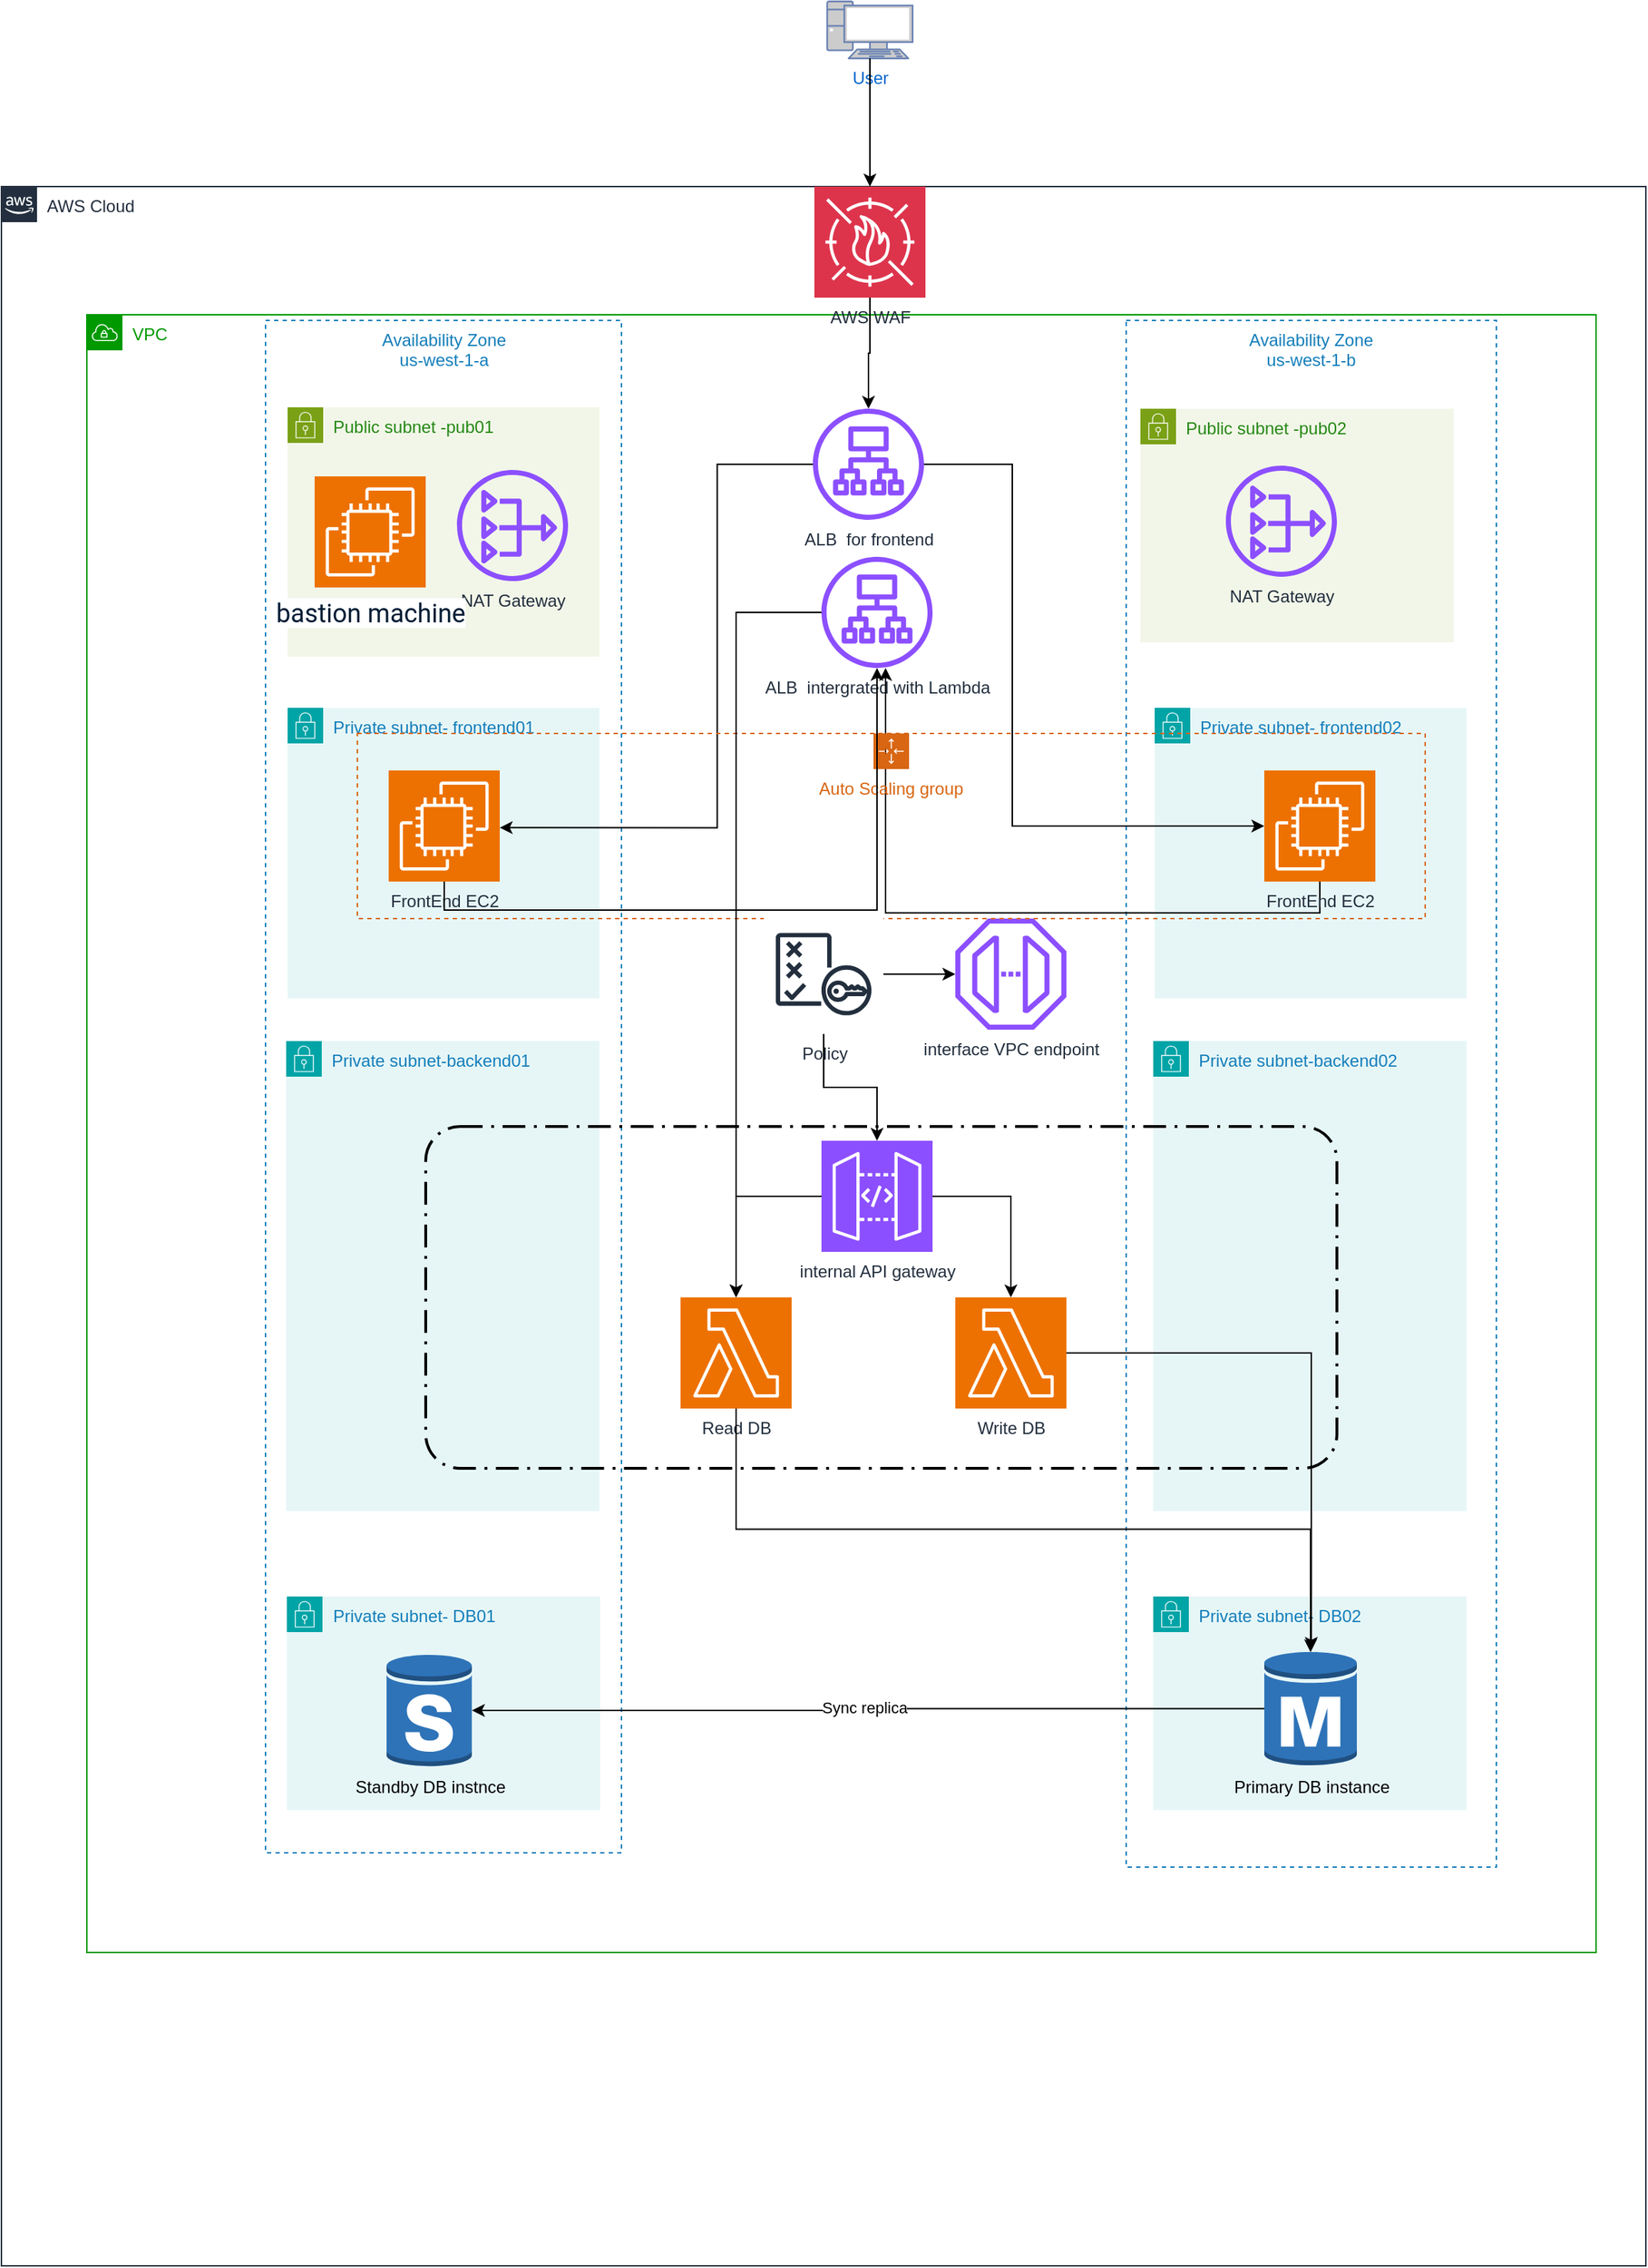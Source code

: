 <mxfile version="26.0.4">
  <diagram id="Ht1M8jgEwFfnCIfOTk4-" name="Page-1">
    <mxGraphModel dx="2603" dy="785" grid="1" gridSize="10" guides="1" tooltips="1" connect="1" arrows="1" fold="1" page="1" pageScale="1" pageWidth="1169" pageHeight="827" math="0" shadow="0">
      <root>
        <mxCell id="0" />
        <mxCell id="1" parent="0" />
        <mxCell id="UEzPUAAOIrF-is8g5C7q-74" value="AWS Cloud" style="points=[[0,0],[0.25,0],[0.5,0],[0.75,0],[1,0],[1,0.25],[1,0.5],[1,0.75],[1,1],[0.75,1],[0.5,1],[0.25,1],[0,1],[0,0.75],[0,0.5],[0,0.25]];outlineConnect=0;gradientColor=none;html=1;whiteSpace=wrap;fontSize=12;fontStyle=0;shape=mxgraph.aws4.group;grIcon=mxgraph.aws4.group_aws_cloud_alt;strokeColor=#232F3E;fillColor=none;verticalAlign=top;align=left;spacingLeft=30;fontColor=#232F3E;dashed=0;labelBackgroundColor=#ffffff;container=1;pointerEvents=0;collapsible=0;recursiveResize=0;" parent="1" vertex="1">
          <mxGeometry x="-450" y="150" width="1155" height="1460" as="geometry" />
        </mxCell>
        <mxCell id="_MgAOBy6feDtOFkJu5NF-143" value="VPC" style="sketch=0;outlineConnect=0;gradientColor=none;html=1;whiteSpace=wrap;fontSize=12;fontStyle=0;shape=mxgraph.aws4.group;grIcon=mxgraph.aws4.group_vpc;strokeColor=#009900;fillColor=none;verticalAlign=top;align=left;spacingLeft=30;fontColor=#009900;dashed=0;" vertex="1" parent="UEzPUAAOIrF-is8g5C7q-74">
          <mxGeometry x="60" y="90" width="1060" height="1150" as="geometry" />
        </mxCell>
        <mxCell id="_MgAOBy6feDtOFkJu5NF-125" value="Availability Zone&lt;br&gt;us-west-1-a" style="fillColor=none;strokeColor=#147EBA;dashed=1;verticalAlign=top;fontStyle=0;fontColor=#147EBA;whiteSpace=wrap;html=1;" vertex="1" parent="UEzPUAAOIrF-is8g5C7q-74">
          <mxGeometry x="185.5" y="94" width="250" height="1076" as="geometry" />
        </mxCell>
        <mxCell id="_MgAOBy6feDtOFkJu5NF-47" value="Private subnet-backend02&lt;div&gt;&lt;br&gt;&lt;/div&gt;" style="points=[[0,0],[0.25,0],[0.5,0],[0.75,0],[1,0],[1,0.25],[1,0.5],[1,0.75],[1,1],[0.75,1],[0.5,1],[0.25,1],[0,1],[0,0.75],[0,0.5],[0,0.25]];outlineConnect=0;gradientColor=none;html=1;whiteSpace=wrap;fontSize=12;fontStyle=0;container=1;pointerEvents=0;collapsible=0;recursiveResize=0;shape=mxgraph.aws4.group;grIcon=mxgraph.aws4.group_security_group;grStroke=0;strokeColor=#00A4A6;fillColor=#E6F6F7;verticalAlign=top;align=left;spacingLeft=30;fontColor=#147EBA;dashed=0;" vertex="1" parent="UEzPUAAOIrF-is8g5C7q-74">
          <mxGeometry x="809" y="600" width="220" height="330" as="geometry" />
        </mxCell>
        <mxCell id="_MgAOBy6feDtOFkJu5NF-23" value="Private subnet-backend01" style="points=[[0,0],[0.25,0],[0.5,0],[0.75,0],[1,0],[1,0.25],[1,0.5],[1,0.75],[1,1],[0.75,1],[0.5,1],[0.25,1],[0,1],[0,0.75],[0,0.5],[0,0.25]];outlineConnect=0;gradientColor=none;html=1;whiteSpace=wrap;fontSize=12;fontStyle=0;container=1;pointerEvents=0;collapsible=0;recursiveResize=0;shape=mxgraph.aws4.group;grIcon=mxgraph.aws4.group_security_group;grStroke=0;strokeColor=#00A4A6;fillColor=#E6F6F7;verticalAlign=top;align=left;spacingLeft=30;fontColor=#147EBA;dashed=0;" vertex="1" parent="UEzPUAAOIrF-is8g5C7q-74">
          <mxGeometry x="200" y="600" width="220" height="330" as="geometry" />
        </mxCell>
        <mxCell id="_MgAOBy6feDtOFkJu5NF-82" value="" style="rounded=1;arcSize=10;dashed=1;fillColor=none;gradientColor=none;dashPattern=8 3 1 3;strokeWidth=2;" vertex="1" parent="UEzPUAAOIrF-is8g5C7q-74">
          <mxGeometry x="298" y="660" width="640" height="240" as="geometry" />
        </mxCell>
        <mxCell id="_MgAOBy6feDtOFkJu5NF-40" value="Availability Zone &lt;br&gt;us-west-1-b" style="fillColor=none;strokeColor=#147EBA;dashed=1;verticalAlign=top;fontStyle=0;fontColor=#147EBA;whiteSpace=wrap;html=1;" vertex="1" parent="UEzPUAAOIrF-is8g5C7q-74">
          <mxGeometry x="790" y="94" width="260" height="1086" as="geometry" />
        </mxCell>
        <mxCell id="_MgAOBy6feDtOFkJu5NF-139" style="edgeStyle=orthogonalEdgeStyle;rounded=0;orthogonalLoop=1;jettySize=auto;html=1;exitX=0.5;exitY=1;exitDx=0;exitDy=0;exitPerimeter=0;" edge="1" parent="UEzPUAAOIrF-is8g5C7q-74" source="_MgAOBy6feDtOFkJu5NF-3" target="_MgAOBy6feDtOFkJu5NF-28">
          <mxGeometry relative="1" as="geometry" />
        </mxCell>
        <mxCell id="_MgAOBy6feDtOFkJu5NF-18" value="Public subnet -pub01&lt;div&gt;&lt;br&gt;&lt;/div&gt;" style="points=[[0,0],[0.25,0],[0.5,0],[0.75,0],[1,0],[1,0.25],[1,0.5],[1,0.75],[1,1],[0.75,1],[0.5,1],[0.25,1],[0,1],[0,0.75],[0,0.5],[0,0.25]];outlineConnect=0;gradientColor=none;html=1;whiteSpace=wrap;fontSize=12;fontStyle=0;container=1;pointerEvents=0;collapsible=0;recursiveResize=0;shape=mxgraph.aws4.group;grIcon=mxgraph.aws4.group_security_group;grStroke=0;strokeColor=#7AA116;fillColor=#F2F6E8;verticalAlign=top;align=left;spacingLeft=30;fontColor=#248814;dashed=0;" vertex="1" parent="UEzPUAAOIrF-is8g5C7q-74">
          <mxGeometry x="201" y="155" width="219" height="175" as="geometry" />
        </mxCell>
        <mxCell id="_MgAOBy6feDtOFkJu5NF-19" value="Public subnet -pub02&lt;div&gt;&lt;br&gt;&lt;/div&gt;" style="points=[[0,0],[0.25,0],[0.5,0],[0.75,0],[1,0],[1,0.25],[1,0.5],[1,0.75],[1,1],[0.75,1],[0.5,1],[0.25,1],[0,1],[0,0.75],[0,0.5],[0,0.25]];outlineConnect=0;gradientColor=none;html=1;whiteSpace=wrap;fontSize=12;fontStyle=0;container=1;pointerEvents=0;collapsible=0;recursiveResize=0;shape=mxgraph.aws4.group;grIcon=mxgraph.aws4.group_security_group;grStroke=0;strokeColor=#7AA116;fillColor=#F2F6E8;verticalAlign=top;align=left;spacingLeft=30;fontColor=#248814;dashed=0;" vertex="1" parent="UEzPUAAOIrF-is8g5C7q-74">
          <mxGeometry x="800" y="156" width="220" height="164" as="geometry" />
        </mxCell>
        <mxCell id="_MgAOBy6feDtOFkJu5NF-20" value="NAT Gateway&lt;div&gt;&lt;br&gt;&lt;/div&gt;" style="sketch=0;outlineConnect=0;fontColor=#232F3E;gradientColor=none;fillColor=#8C4FFF;strokeColor=none;dashed=0;verticalLabelPosition=bottom;verticalAlign=top;align=center;html=1;fontSize=12;fontStyle=0;aspect=fixed;pointerEvents=1;shape=mxgraph.aws4.nat_gateway;" vertex="1" parent="_MgAOBy6feDtOFkJu5NF-19">
          <mxGeometry x="60" y="40" width="78" height="78" as="geometry" />
        </mxCell>
        <mxCell id="_MgAOBy6feDtOFkJu5NF-21" value="Private subnet- frontend01" style="points=[[0,0],[0.25,0],[0.5,0],[0.75,0],[1,0],[1,0.25],[1,0.5],[1,0.75],[1,1],[0.75,1],[0.5,1],[0.25,1],[0,1],[0,0.75],[0,0.5],[0,0.25]];outlineConnect=0;gradientColor=none;html=1;whiteSpace=wrap;fontSize=12;fontStyle=0;container=1;pointerEvents=0;collapsible=0;recursiveResize=0;shape=mxgraph.aws4.group;grIcon=mxgraph.aws4.group_security_group;grStroke=0;strokeColor=#00A4A6;fillColor=#E6F6F7;verticalAlign=top;align=left;spacingLeft=30;fontColor=#147EBA;dashed=0;" vertex="1" parent="UEzPUAAOIrF-is8g5C7q-74">
          <mxGeometry x="201" y="366" width="219" height="204" as="geometry" />
        </mxCell>
        <mxCell id="_MgAOBy6feDtOFkJu5NF-26" value="FrontEnd EC2" style="sketch=0;points=[[0,0,0],[0.25,0,0],[0.5,0,0],[0.75,0,0],[1,0,0],[0,1,0],[0.25,1,0],[0.5,1,0],[0.75,1,0],[1,1,0],[0,0.25,0],[0,0.5,0],[0,0.75,0],[1,0.25,0],[1,0.5,0],[1,0.75,0]];outlineConnect=0;fontColor=#232F3E;fillColor=#ED7100;strokeColor=#ffffff;dashed=0;verticalLabelPosition=bottom;verticalAlign=top;align=center;html=1;fontSize=12;fontStyle=0;aspect=fixed;shape=mxgraph.aws4.resourceIcon;resIcon=mxgraph.aws4.ec2;" vertex="1" parent="_MgAOBy6feDtOFkJu5NF-21">
          <mxGeometry x="71" y="44" width="78" height="78" as="geometry" />
        </mxCell>
        <mxCell id="_MgAOBy6feDtOFkJu5NF-24" value="Private subnet- DB01" style="points=[[0,0],[0.25,0],[0.5,0],[0.75,0],[1,0],[1,0.25],[1,0.5],[1,0.75],[1,1],[0.75,1],[0.5,1],[0.25,1],[0,1],[0,0.75],[0,0.5],[0,0.25]];outlineConnect=0;gradientColor=none;html=1;whiteSpace=wrap;fontSize=12;fontStyle=0;container=1;pointerEvents=0;collapsible=0;recursiveResize=0;shape=mxgraph.aws4.group;grIcon=mxgraph.aws4.group_security_group;grStroke=0;strokeColor=#00A4A6;fillColor=#E6F6F7;verticalAlign=top;align=left;spacingLeft=30;fontColor=#147EBA;dashed=0;" vertex="1" parent="UEzPUAAOIrF-is8g5C7q-74">
          <mxGeometry x="200.5" y="990" width="220" height="150" as="geometry" />
        </mxCell>
        <mxCell id="_MgAOBy6feDtOFkJu5NF-70" value="Standby DB instnce" style="outlineConnect=0;dashed=0;verticalLabelPosition=bottom;verticalAlign=top;align=center;html=1;shape=mxgraph.aws3.rds_db_instance_standby_multi_az;fillColor=#2E73B8;gradientColor=none;" vertex="1" parent="_MgAOBy6feDtOFkJu5NF-24">
          <mxGeometry x="70" y="40" width="60" height="80" as="geometry" />
        </mxCell>
        <mxCell id="_MgAOBy6feDtOFkJu5NF-25" value="Private subnet- frontend02" style="points=[[0,0],[0.25,0],[0.5,0],[0.75,0],[1,0],[1,0.25],[1,0.5],[1,0.75],[1,1],[0.75,1],[0.5,1],[0.25,1],[0,1],[0,0.75],[0,0.5],[0,0.25]];outlineConnect=0;gradientColor=none;html=1;whiteSpace=wrap;fontSize=12;fontStyle=0;container=1;pointerEvents=0;collapsible=0;recursiveResize=0;shape=mxgraph.aws4.group;grIcon=mxgraph.aws4.group_security_group;grStroke=0;strokeColor=#00A4A6;fillColor=#E6F6F7;verticalAlign=top;align=left;spacingLeft=30;fontColor=#147EBA;dashed=0;" vertex="1" parent="UEzPUAAOIrF-is8g5C7q-74">
          <mxGeometry x="810" y="366" width="219" height="204" as="geometry" />
        </mxCell>
        <mxCell id="_MgAOBy6feDtOFkJu5NF-28" value="ALB&amp;nbsp; for frontend" style="sketch=0;outlineConnect=0;fontColor=#232F3E;gradientColor=none;fillColor=#8C4FFF;strokeColor=none;dashed=0;verticalLabelPosition=bottom;verticalAlign=top;align=center;html=1;fontSize=12;fontStyle=0;aspect=fixed;pointerEvents=1;shape=mxgraph.aws4.application_load_balancer;" vertex="1" parent="UEzPUAAOIrF-is8g5C7q-74">
          <mxGeometry x="570" y="156" width="78" height="78" as="geometry" />
        </mxCell>
        <mxCell id="_MgAOBy6feDtOFkJu5NF-33" value="interface VPC endpoint" style="sketch=0;outlineConnect=0;fontColor=#232F3E;gradientColor=none;fillColor=#8C4FFF;strokeColor=none;dashed=0;verticalLabelPosition=bottom;verticalAlign=top;align=center;html=1;fontSize=12;fontStyle=0;aspect=fixed;pointerEvents=1;shape=mxgraph.aws4.endpoint;" vertex="1" parent="UEzPUAAOIrF-is8g5C7q-74">
          <mxGeometry x="670" y="514" width="78" height="78" as="geometry" />
        </mxCell>
        <mxCell id="_MgAOBy6feDtOFkJu5NF-17" value="NAT Gateway&lt;div&gt;&lt;br&gt;&lt;/div&gt;" style="sketch=0;outlineConnect=0;fontColor=#232F3E;gradientColor=none;fillColor=#8C4FFF;strokeColor=none;dashed=0;verticalLabelPosition=bottom;verticalAlign=top;align=center;html=1;fontSize=12;fontStyle=0;aspect=fixed;pointerEvents=1;shape=mxgraph.aws4.nat_gateway;" vertex="1" parent="UEzPUAAOIrF-is8g5C7q-74">
          <mxGeometry x="320" y="199" width="78" height="78" as="geometry" />
        </mxCell>
        <mxCell id="_MgAOBy6feDtOFkJu5NF-41" value="&lt;span style=&quot;color: rgb(0, 29, 53); font-family: &amp;quot;Google Sans&amp;quot;, Roboto, Arial, sans-serif; font-size: 18px; text-align: start; text-wrap-mode: wrap; background-color: rgb(255, 255, 255);&quot;&gt;bastion machine&lt;/span&gt;" style="sketch=0;points=[[0,0,0],[0.25,0,0],[0.5,0,0],[0.75,0,0],[1,0,0],[0,1,0],[0.25,1,0],[0.5,1,0],[0.75,1,0],[1,1,0],[0,0.25,0],[0,0.5,0],[0,0.75,0],[1,0.25,0],[1,0.5,0],[1,0.75,0]];outlineConnect=0;fontColor=#232F3E;fillColor=#ED7100;strokeColor=#ffffff;dashed=0;verticalLabelPosition=bottom;verticalAlign=top;align=center;html=1;fontSize=12;fontStyle=0;aspect=fixed;shape=mxgraph.aws4.resourceIcon;resIcon=mxgraph.aws4.ec2;" vertex="1" parent="UEzPUAAOIrF-is8g5C7q-74">
          <mxGeometry x="220" y="203.5" width="78" height="78" as="geometry" />
        </mxCell>
        <mxCell id="_MgAOBy6feDtOFkJu5NF-73" value="Private subnet- DB02&lt;div&gt;&lt;br&gt;&lt;/div&gt;" style="points=[[0,0],[0.25,0],[0.5,0],[0.75,0],[1,0],[1,0.25],[1,0.5],[1,0.75],[1,1],[0.75,1],[0.5,1],[0.25,1],[0,1],[0,0.75],[0,0.5],[0,0.25]];outlineConnect=0;gradientColor=none;html=1;whiteSpace=wrap;fontSize=12;fontStyle=0;container=1;pointerEvents=0;collapsible=0;recursiveResize=0;shape=mxgraph.aws4.group;grIcon=mxgraph.aws4.group_security_group;grStroke=0;strokeColor=#00A4A6;fillColor=#E6F6F7;verticalAlign=top;align=left;spacingLeft=30;fontColor=#147EBA;dashed=0;" vertex="1" parent="UEzPUAAOIrF-is8g5C7q-74">
          <mxGeometry x="809" y="990" width="220" height="150" as="geometry" />
        </mxCell>
        <mxCell id="_MgAOBy6feDtOFkJu5NF-75" value="Primary DB instance" style="outlineConnect=0;dashed=0;verticalLabelPosition=bottom;verticalAlign=top;align=center;html=1;shape=mxgraph.aws3.rds_db_instance;fillColor=#2E73B8;gradientColor=none;" vertex="1" parent="UEzPUAAOIrF-is8g5C7q-74">
          <mxGeometry x="887" y="1027.5" width="65" height="82.5" as="geometry" />
        </mxCell>
        <mxCell id="_MgAOBy6feDtOFkJu5NF-77" style="edgeStyle=orthogonalEdgeStyle;rounded=0;orthogonalLoop=1;jettySize=auto;html=1;entryX=1;entryY=0.5;entryDx=0;entryDy=0;entryPerimeter=0;" edge="1" parent="UEzPUAAOIrF-is8g5C7q-74" source="_MgAOBy6feDtOFkJu5NF-75" target="_MgAOBy6feDtOFkJu5NF-70">
          <mxGeometry relative="1" as="geometry">
            <mxPoint x="340" y="1069" as="targetPoint" />
          </mxGeometry>
        </mxCell>
        <mxCell id="_MgAOBy6feDtOFkJu5NF-78" value="Sync replica" style="edgeLabel;html=1;align=center;verticalAlign=middle;resizable=0;points=[];" vertex="1" connectable="0" parent="_MgAOBy6feDtOFkJu5NF-77">
          <mxGeometry x="0.014" y="-2" relative="1" as="geometry">
            <mxPoint as="offset" />
          </mxGeometry>
        </mxCell>
        <mxCell id="_MgAOBy6feDtOFkJu5NF-48" value="internal API gateway" style="sketch=0;points=[[0,0,0],[0.25,0,0],[0.5,0,0],[0.75,0,0],[1,0,0],[0,1,0],[0.25,1,0],[0.5,1,0],[0.75,1,0],[1,1,0],[0,0.25,0],[0,0.5,0],[0,0.75,0],[1,0.25,0],[1,0.5,0],[1,0.75,0]];outlineConnect=0;fontColor=#232F3E;fillColor=#8C4FFF;strokeColor=#ffffff;dashed=0;verticalLabelPosition=bottom;verticalAlign=top;align=center;html=1;fontSize=12;fontStyle=0;aspect=fixed;shape=mxgraph.aws4.resourceIcon;resIcon=mxgraph.aws4.api_gateway;" vertex="1" parent="UEzPUAAOIrF-is8g5C7q-74">
          <mxGeometry x="576" y="670" width="78" height="78" as="geometry" />
        </mxCell>
        <mxCell id="_MgAOBy6feDtOFkJu5NF-87" style="edgeStyle=orthogonalEdgeStyle;rounded=0;orthogonalLoop=1;jettySize=auto;html=1;exitX=0.5;exitY=1;exitDx=0;exitDy=0;exitPerimeter=0;" edge="1" parent="UEzPUAAOIrF-is8g5C7q-74" source="_MgAOBy6feDtOFkJu5NF-49" target="_MgAOBy6feDtOFkJu5NF-75">
          <mxGeometry relative="1" as="geometry">
            <Array as="points">
              <mxPoint x="709" y="819" />
              <mxPoint x="920" y="819" />
            </Array>
          </mxGeometry>
        </mxCell>
        <mxCell id="_MgAOBy6feDtOFkJu5NF-49" value="Write DB" style="sketch=0;points=[[0,0,0],[0.25,0,0],[0.5,0,0],[0.75,0,0],[1,0,0],[0,1,0],[0.25,1,0],[0.5,1,0],[0.75,1,0],[1,1,0],[0,0.25,0],[0,0.5,0],[0,0.75,0],[1,0.25,0],[1,0.5,0],[1,0.75,0]];outlineConnect=0;fontColor=#232F3E;fillColor=#ED7100;strokeColor=#ffffff;dashed=0;verticalLabelPosition=bottom;verticalAlign=top;align=center;html=1;fontSize=12;fontStyle=0;aspect=fixed;shape=mxgraph.aws4.resourceIcon;resIcon=mxgraph.aws4.lambda;" vertex="1" parent="UEzPUAAOIrF-is8g5C7q-74">
          <mxGeometry x="670" y="780" width="78" height="78" as="geometry" />
        </mxCell>
        <mxCell id="_MgAOBy6feDtOFkJu5NF-29" value="Read DB&lt;div&gt;&lt;br&gt;&lt;/div&gt;" style="sketch=0;points=[[0,0,0],[0.25,0,0],[0.5,0,0],[0.75,0,0],[1,0,0],[0,1,0],[0.25,1,0],[0.5,1,0],[0.75,1,0],[1,1,0],[0,0.25,0],[0,0.5,0],[0,0.75,0],[1,0.25,0],[1,0.5,0],[1,0.75,0]];outlineConnect=0;fontColor=#232F3E;fillColor=#ED7100;strokeColor=#ffffff;dashed=0;verticalLabelPosition=bottom;verticalAlign=top;align=center;html=1;fontSize=12;fontStyle=0;aspect=fixed;shape=mxgraph.aws4.resourceIcon;resIcon=mxgraph.aws4.lambda;" vertex="1" parent="UEzPUAAOIrF-is8g5C7q-74">
          <mxGeometry x="477" y="780" width="78" height="78" as="geometry" />
        </mxCell>
        <mxCell id="_MgAOBy6feDtOFkJu5NF-84" style="edgeStyle=orthogonalEdgeStyle;rounded=0;orthogonalLoop=1;jettySize=auto;html=1;exitX=1;exitY=0.5;exitDx=0;exitDy=0;exitPerimeter=0;entryX=0.5;entryY=0;entryDx=0;entryDy=0;entryPerimeter=0;" edge="1" parent="UEzPUAAOIrF-is8g5C7q-74" source="_MgAOBy6feDtOFkJu5NF-48" target="_MgAOBy6feDtOFkJu5NF-49">
          <mxGeometry relative="1" as="geometry" />
        </mxCell>
        <mxCell id="_MgAOBy6feDtOFkJu5NF-85" style="edgeStyle=orthogonalEdgeStyle;rounded=0;orthogonalLoop=1;jettySize=auto;html=1;entryX=0.5;entryY=0;entryDx=0;entryDy=0;entryPerimeter=0;" edge="1" parent="UEzPUAAOIrF-is8g5C7q-74" source="_MgAOBy6feDtOFkJu5NF-48" target="_MgAOBy6feDtOFkJu5NF-29">
          <mxGeometry relative="1" as="geometry" />
        </mxCell>
        <mxCell id="_MgAOBy6feDtOFkJu5NF-90" style="edgeStyle=orthogonalEdgeStyle;rounded=0;orthogonalLoop=1;jettySize=auto;html=1;exitX=0.5;exitY=1;exitDx=0;exitDy=0;exitPerimeter=0;entryX=0.5;entryY=0.02;entryDx=0;entryDy=0;entryPerimeter=0;" edge="1" parent="UEzPUAAOIrF-is8g5C7q-74" source="_MgAOBy6feDtOFkJu5NF-29" target="_MgAOBy6feDtOFkJu5NF-75">
          <mxGeometry relative="1" as="geometry">
            <mxPoint x="920" y="1020" as="targetPoint" />
          </mxGeometry>
        </mxCell>
        <mxCell id="_MgAOBy6feDtOFkJu5NF-91" value="ALB&amp;nbsp; intergrated with Lambda" style="sketch=0;outlineConnect=0;fontColor=#232F3E;gradientColor=none;fillColor=#8C4FFF;strokeColor=none;dashed=0;verticalLabelPosition=bottom;verticalAlign=top;align=center;html=1;fontSize=12;fontStyle=0;aspect=fixed;pointerEvents=1;shape=mxgraph.aws4.application_load_balancer;" vertex="1" parent="UEzPUAAOIrF-is8g5C7q-74">
          <mxGeometry x="576" y="260" width="78" height="78" as="geometry" />
        </mxCell>
        <mxCell id="_MgAOBy6feDtOFkJu5NF-126" style="edgeStyle=orthogonalEdgeStyle;rounded=0;orthogonalLoop=1;jettySize=auto;html=1;entryX=0.658;entryY=0.331;entryDx=0;entryDy=0;entryPerimeter=0;" edge="1" parent="UEzPUAAOIrF-is8g5C7q-74" source="_MgAOBy6feDtOFkJu5NF-28" target="_MgAOBy6feDtOFkJu5NF-125">
          <mxGeometry relative="1" as="geometry" />
        </mxCell>
        <mxCell id="_MgAOBy6feDtOFkJu5NF-128" style="edgeStyle=orthogonalEdgeStyle;rounded=0;orthogonalLoop=1;jettySize=auto;html=1;entryX=0;entryY=0.5;entryDx=0;entryDy=0;entryPerimeter=0;" edge="1" parent="UEzPUAAOIrF-is8g5C7q-74" source="_MgAOBy6feDtOFkJu5NF-28" target="_MgAOBy6feDtOFkJu5NF-129">
          <mxGeometry relative="1" as="geometry">
            <mxPoint x="880.5" y="451" as="targetPoint" />
            <Array as="points">
              <mxPoint x="710" y="195" />
              <mxPoint x="710" y="449" />
            </Array>
          </mxGeometry>
        </mxCell>
        <mxCell id="_MgAOBy6feDtOFkJu5NF-133" style="edgeStyle=orthogonalEdgeStyle;rounded=0;orthogonalLoop=1;jettySize=auto;html=1;exitX=0.5;exitY=1;exitDx=0;exitDy=0;exitPerimeter=0;" edge="1" parent="UEzPUAAOIrF-is8g5C7q-74" source="_MgAOBy6feDtOFkJu5NF-129" target="_MgAOBy6feDtOFkJu5NF-91">
          <mxGeometry relative="1" as="geometry">
            <mxPoint x="620" y="340" as="targetPoint" />
            <Array as="points">
              <mxPoint x="926" y="510" />
              <mxPoint x="621" y="510" />
            </Array>
          </mxGeometry>
        </mxCell>
        <mxCell id="_MgAOBy6feDtOFkJu5NF-129" value="FrontEnd EC2" style="sketch=0;points=[[0,0,0],[0.25,0,0],[0.5,0,0],[0.75,0,0],[1,0,0],[0,1,0],[0.25,1,0],[0.5,1,0],[0.75,1,0],[1,1,0],[0,0.25,0],[0,0.5,0],[0,0.75,0],[1,0.25,0],[1,0.5,0],[1,0.75,0]];outlineConnect=0;fontColor=#232F3E;fillColor=#ED7100;strokeColor=#ffffff;dashed=0;verticalLabelPosition=bottom;verticalAlign=top;align=center;html=1;fontSize=12;fontStyle=0;aspect=fixed;shape=mxgraph.aws4.resourceIcon;resIcon=mxgraph.aws4.ec2;" vertex="1" parent="UEzPUAAOIrF-is8g5C7q-74">
          <mxGeometry x="887" y="410" width="78" height="78" as="geometry" />
        </mxCell>
        <mxCell id="_MgAOBy6feDtOFkJu5NF-130" value="Auto Scaling group" style="points=[[0,0],[0.25,0],[0.5,0],[0.75,0],[1,0],[1,0.25],[1,0.5],[1,0.75],[1,1],[0.75,1],[0.5,1],[0.25,1],[0,1],[0,0.75],[0,0.5],[0,0.25]];outlineConnect=0;gradientColor=none;html=1;whiteSpace=wrap;fontSize=12;fontStyle=0;container=1;pointerEvents=0;collapsible=0;recursiveResize=0;shape=mxgraph.aws4.groupCenter;grIcon=mxgraph.aws4.group_auto_scaling_group;grStroke=1;strokeColor=#D86613;fillColor=none;verticalAlign=top;align=center;fontColor=#D86613;dashed=1;spacingTop=25;" vertex="1" parent="UEzPUAAOIrF-is8g5C7q-74">
          <mxGeometry x="250" y="384" width="750" height="130" as="geometry" />
        </mxCell>
        <mxCell id="_MgAOBy6feDtOFkJu5NF-131" style="edgeStyle=orthogonalEdgeStyle;rounded=0;orthogonalLoop=1;jettySize=auto;html=1;entryX=0.5;entryY=0;entryDx=0;entryDy=0;entryPerimeter=0;" edge="1" parent="UEzPUAAOIrF-is8g5C7q-74" source="_MgAOBy6feDtOFkJu5NF-91" target="_MgAOBy6feDtOFkJu5NF-29">
          <mxGeometry relative="1" as="geometry" />
        </mxCell>
        <mxCell id="_MgAOBy6feDtOFkJu5NF-132" style="edgeStyle=orthogonalEdgeStyle;rounded=0;orthogonalLoop=1;jettySize=auto;html=1;exitX=0.5;exitY=1;exitDx=0;exitDy=0;exitPerimeter=0;" edge="1" parent="UEzPUAAOIrF-is8g5C7q-74" source="_MgAOBy6feDtOFkJu5NF-26" target="_MgAOBy6feDtOFkJu5NF-91">
          <mxGeometry relative="1" as="geometry" />
        </mxCell>
        <mxCell id="_MgAOBy6feDtOFkJu5NF-136" value="" style="edgeStyle=orthogonalEdgeStyle;rounded=0;orthogonalLoop=1;jettySize=auto;html=1;" edge="1" parent="UEzPUAAOIrF-is8g5C7q-74" source="_MgAOBy6feDtOFkJu5NF-134" target="_MgAOBy6feDtOFkJu5NF-33">
          <mxGeometry relative="1" as="geometry" />
        </mxCell>
        <mxCell id="_MgAOBy6feDtOFkJu5NF-137" value="" style="edgeStyle=orthogonalEdgeStyle;rounded=0;orthogonalLoop=1;jettySize=auto;html=1;" edge="1" parent="UEzPUAAOIrF-is8g5C7q-74" source="_MgAOBy6feDtOFkJu5NF-134" target="_MgAOBy6feDtOFkJu5NF-48">
          <mxGeometry relative="1" as="geometry" />
        </mxCell>
        <mxCell id="_MgAOBy6feDtOFkJu5NF-134" value="Policy" style="sketch=0;outlineConnect=0;fontColor=#232F3E;gradientColor=none;strokeColor=#232F3E;fillColor=#ffffff;dashed=0;verticalLabelPosition=bottom;verticalAlign=top;align=center;html=1;fontSize=12;fontStyle=0;aspect=fixed;shape=mxgraph.aws4.resourceIcon;resIcon=mxgraph.aws4.policy;" vertex="1" parent="UEzPUAAOIrF-is8g5C7q-74">
          <mxGeometry x="535.5" y="511" width="84" height="84" as="geometry" />
        </mxCell>
        <mxCell id="_MgAOBy6feDtOFkJu5NF-3" value="AWS WAF" style="sketch=0;points=[[0,0,0],[0.25,0,0],[0.5,0,0],[0.75,0,0],[1,0,0],[0,1,0],[0.25,1,0],[0.5,1,0],[0.75,1,0],[1,1,0],[0,0.25,0],[0,0.5,0],[0,0.75,0],[1,0.25,0],[1,0.5,0],[1,0.75,0]];outlineConnect=0;fontColor=#232F3E;fillColor=#DD344C;strokeColor=#ffffff;dashed=0;verticalLabelPosition=bottom;verticalAlign=top;align=center;html=1;fontSize=12;fontStyle=0;aspect=fixed;shape=mxgraph.aws4.resourceIcon;resIcon=mxgraph.aws4.waf;" vertex="1" parent="UEzPUAAOIrF-is8g5C7q-74">
          <mxGeometry x="571" width="78" height="78" as="geometry" />
        </mxCell>
        <mxCell id="_MgAOBy6feDtOFkJu5NF-1" value="User" style="fontColor=#0066CC;verticalAlign=top;verticalLabelPosition=bottom;labelPosition=center;align=center;html=1;outlineConnect=0;fillColor=#CCCCCC;strokeColor=#6881B3;gradientColor=none;gradientDirection=north;strokeWidth=2;shape=mxgraph.networks.pc;" vertex="1" parent="1">
          <mxGeometry x="130" y="20" width="60" height="40" as="geometry" />
        </mxCell>
        <mxCell id="_MgAOBy6feDtOFkJu5NF-142" style="edgeStyle=orthogonalEdgeStyle;rounded=0;orthogonalLoop=1;jettySize=auto;html=1;entryX=0.5;entryY=0;entryDx=0;entryDy=0;entryPerimeter=0;" edge="1" parent="1" source="_MgAOBy6feDtOFkJu5NF-1" target="_MgAOBy6feDtOFkJu5NF-3">
          <mxGeometry relative="1" as="geometry" />
        </mxCell>
      </root>
    </mxGraphModel>
  </diagram>
</mxfile>
